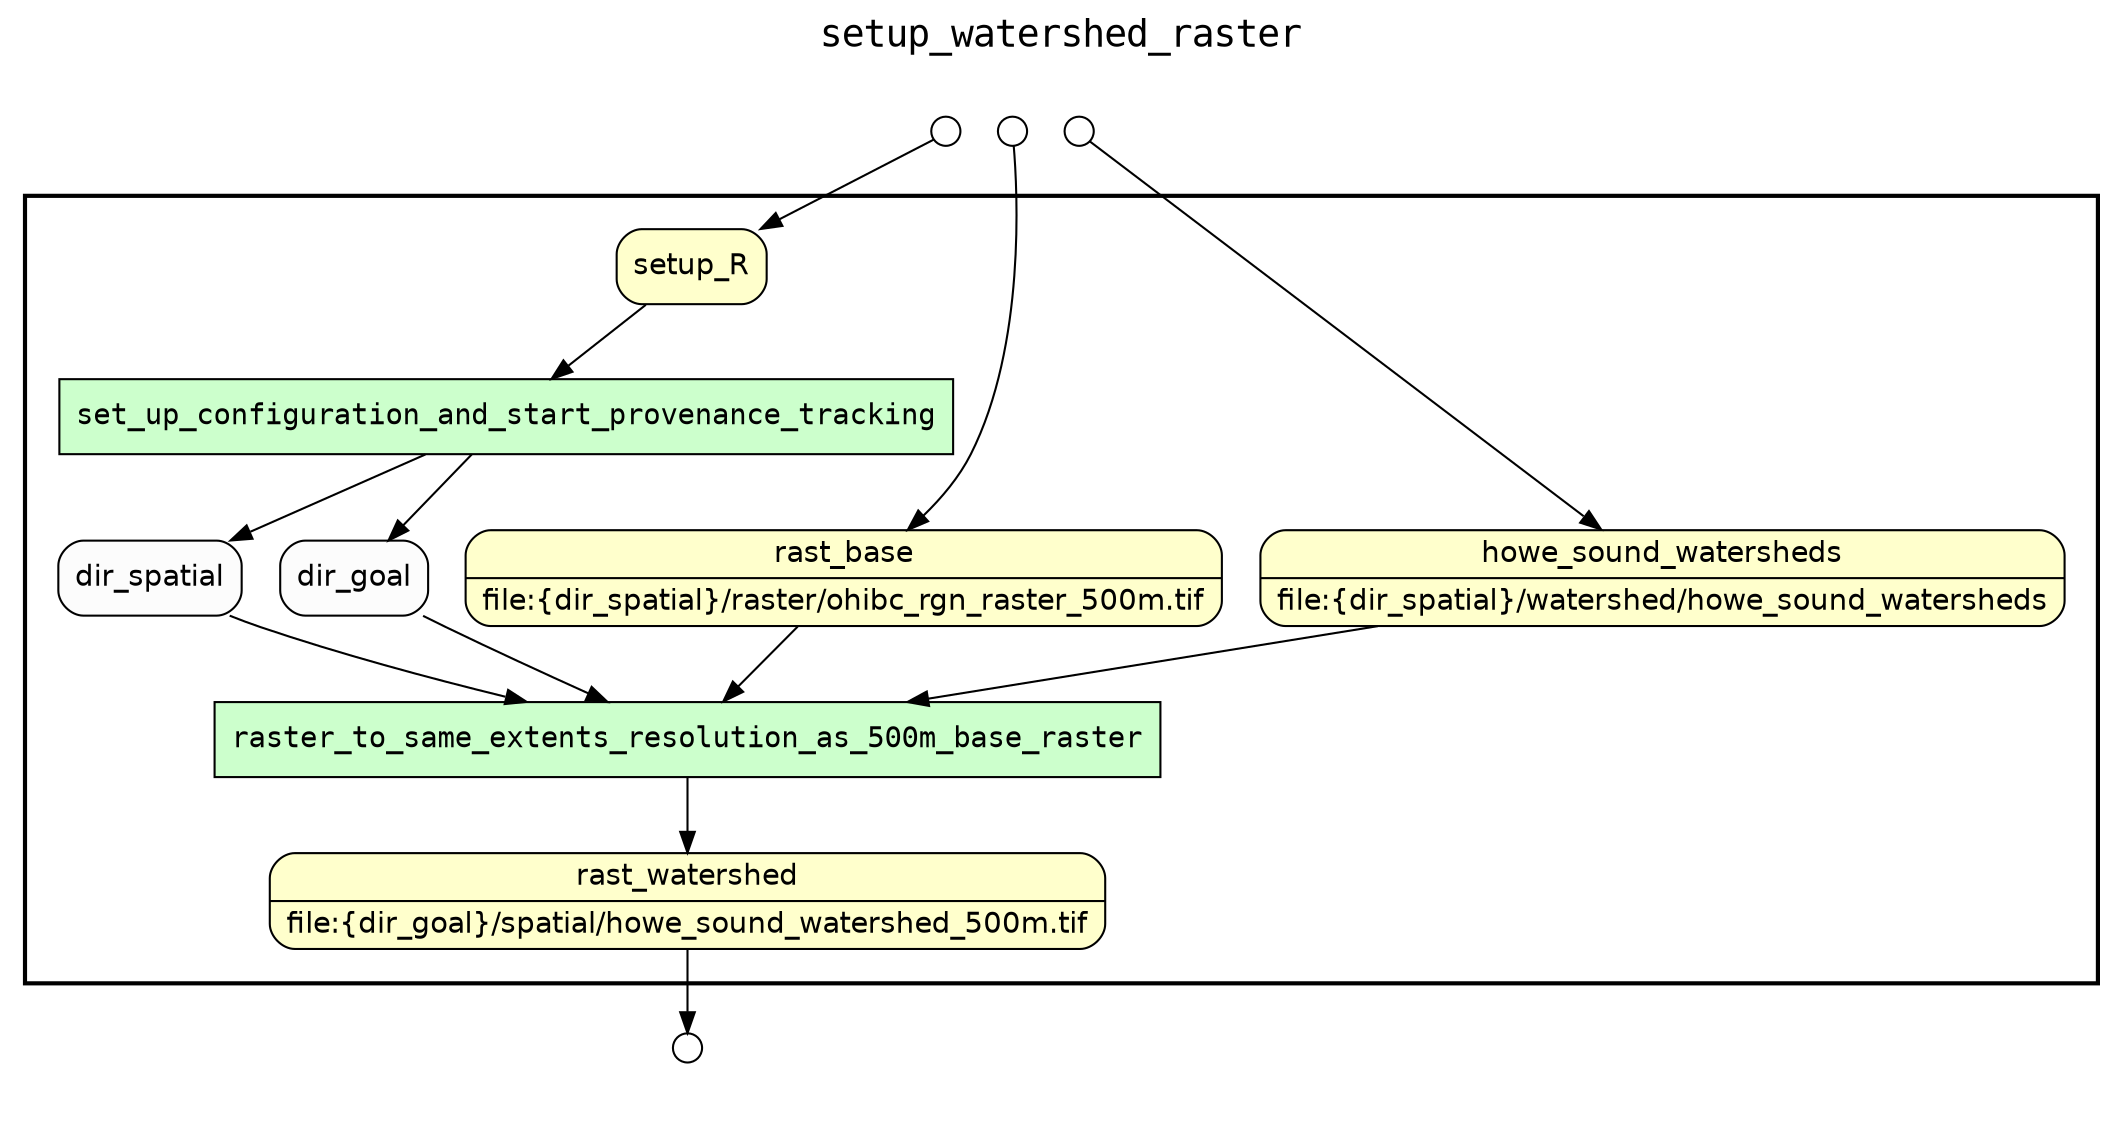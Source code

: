 digraph Workflow {
rankdir=TB
fontname=Courier; fontsize=18; labelloc=t
label=setup_watershed_raster
subgraph cluster_workflow_box_outer { label=""; color=black; penwidth=2
subgraph cluster_workflow_box_inner { label=""; color=white
node[shape=box style=filled fillcolor="#CCFFCC" peripheries=1 fontname=Courier]
set_up_configuration_and_start_provenance_tracking
raster_to_same_extents_resolution_as_500m_base_raster
node[shape=box style="rounded,filled" fillcolor="#FFFFCC" peripheries=1 fontname=Helvetica]
rast_watershed [shape=record rankdir=LR label="{<f0> rast_watershed |<f1> file\:\{dir_goal\}/spatial/howe_sound_watershed_500m.tif}"];
setup_R
rast_base [shape=record rankdir=LR label="{<f0> rast_base |<f1> file\:\{dir_spatial\}/raster/ohibc_rgn_raster_500m.tif}"];
howe_sound_watersheds [shape=record rankdir=LR label="{<f0> howe_sound_watersheds |<f1> file\:\{dir_spatial\}/watershed/howe_sound_watersheds}"];
node[shape=box style="rounded,filled" fillcolor="#FCFCFC" peripheries=1 fontname=Helvetica]
dir_spatial
dir_goal
set_up_configuration_and_start_provenance_tracking -> dir_spatial
set_up_configuration_and_start_provenance_tracking -> dir_goal
setup_R -> set_up_configuration_and_start_provenance_tracking
raster_to_same_extents_resolution_as_500m_base_raster -> rast_watershed
dir_spatial -> raster_to_same_extents_resolution_as_500m_base_raster
dir_goal -> raster_to_same_extents_resolution_as_500m_base_raster
rast_base -> raster_to_same_extents_resolution_as_500m_base_raster
howe_sound_watersheds -> raster_to_same_extents_resolution_as_500m_base_raster
}}
subgraph cluster_input_ports_group_outer { label=""; color=white
subgraph cluster_input_ports_group_inner { label=""; color=white
node[shape=circle style="rounded,filled" fillcolor="#FFFFFF" peripheries=1 fontname=Helvetica width=0.2]
setup_R_input_port [label=""]
rast_base_input_port [label=""]
howe_sound_watersheds_input_port [label=""]
}}
subgraph cluster_output_ports_group_outer { label=""; color=white
subgraph cluster_output_ports_group_inner { label=""; color=white
node[shape=circle style="rounded,filled" fillcolor="#FFFFFF" peripheries=1 fontname=Helvetica width=0.2]
rast_watershed_output_port [label=""]
}}
setup_R_input_port -> setup_R
rast_base_input_port -> rast_base
howe_sound_watersheds_input_port -> howe_sound_watersheds
rast_watershed -> rast_watershed_output_port
}
